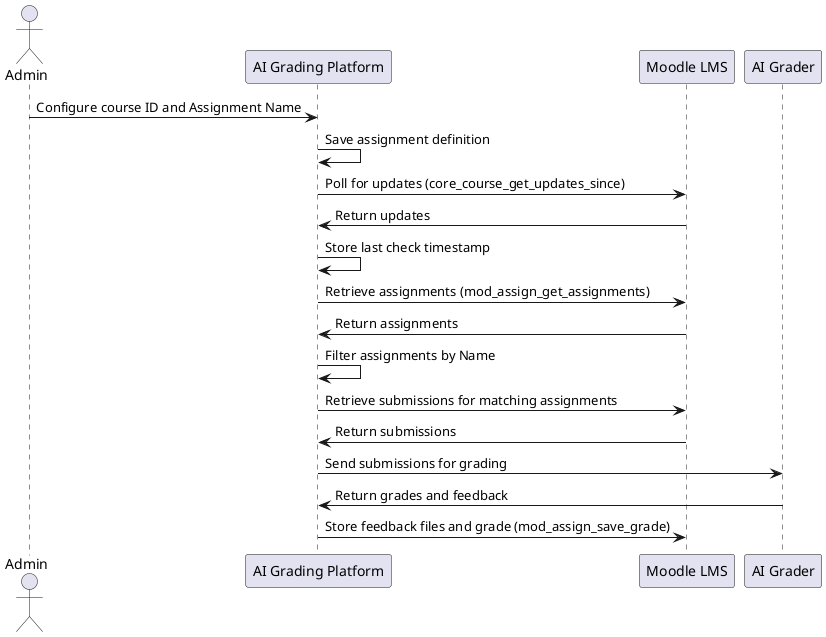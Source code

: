 @startuml
actor Admin
participant "AI Grading Platform" as Platform
participant "Moodle LMS" as Moodle
participant "AI Grader" as AI

Admin -> Platform: Configure course ID and Assignment Name
Platform -> Platform: Save assignment definition
Platform -> Moodle: Poll for updates (core_course_get_updates_since)
Platform <- Moodle: Return updates
Platform -> Platform: Store last check timestamp
Platform -> Moodle: Retrieve assignments (mod_assign_get_assignments)
Platform <- Moodle: Return assignments
Platform -> Platform: Filter assignments by Name
Platform -> Moodle: Retrieve submissions for matching assignments
Platform <- Moodle: Return submissions
Platform -> AI: Send submissions for grading
AI -> Platform: Return grades and feedback
Platform -> Moodle: Store feedback files and grade (mod_assign_save_grade)
@enduml